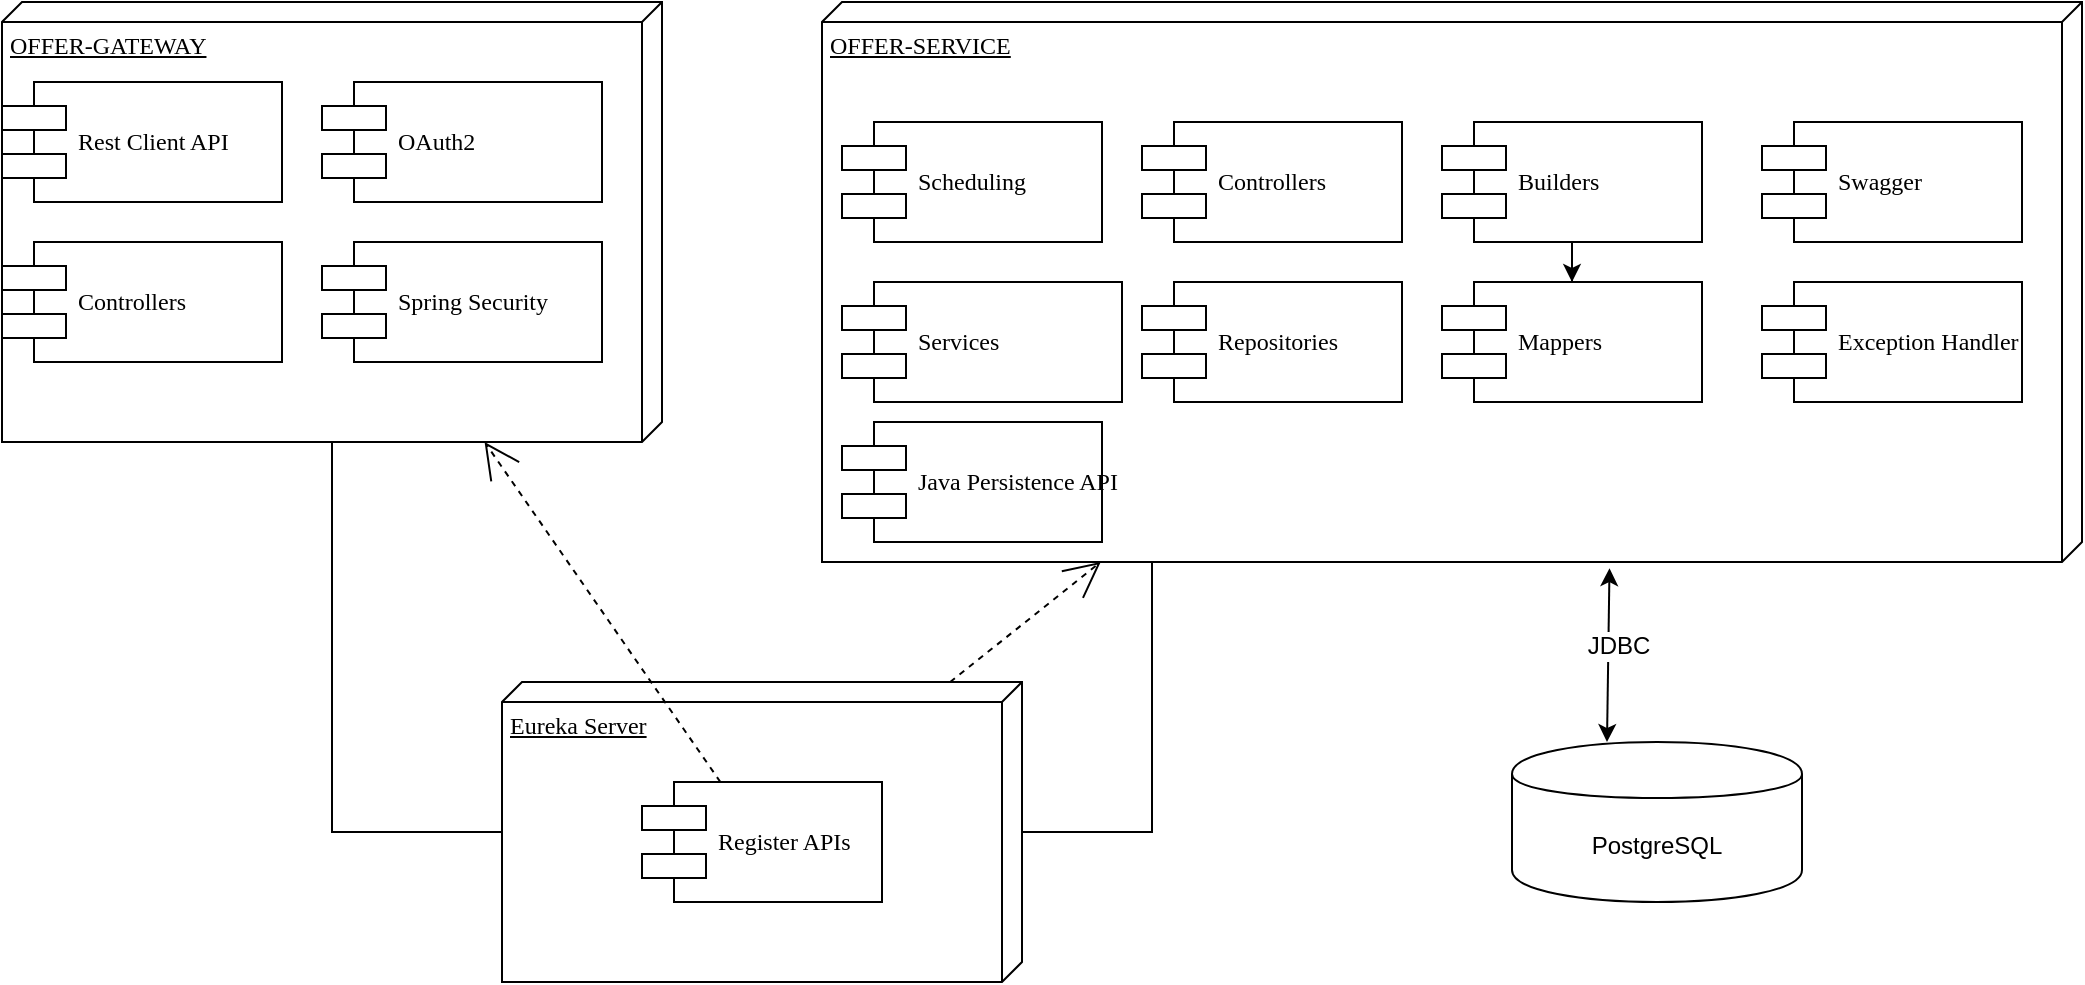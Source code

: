 <mxfile version="12.5.8" type="github"><diagram name="Page-1" id="5f0bae14-7c28-e335-631c-24af17079c00"><mxGraphModel dx="946" dy="545" grid="1" gridSize="10" guides="1" tooltips="1" connect="1" arrows="1" fold="1" page="1" pageScale="1" pageWidth="1100" pageHeight="850" background="#ffffff" math="0" shadow="0"><root><mxCell id="0"/><mxCell id="1" parent="0"/><mxCell id="39150e848f15840c-1" value="OFFER-GATEWAY" style="verticalAlign=top;align=left;spacingTop=8;spacingLeft=2;spacingRight=12;shape=cube;size=10;direction=south;fontStyle=4;html=1;rounded=0;shadow=0;comic=0;labelBackgroundColor=none;strokeWidth=1;fontFamily=Verdana;fontSize=12" parent="1" vertex="1"><mxGeometry x="120" y="70" width="330" height="220" as="geometry"/></mxCell><mxCell id="39150e848f15840c-2" value="OFFER-SERVICE" style="verticalAlign=top;align=left;spacingTop=8;spacingLeft=2;spacingRight=12;shape=cube;size=10;direction=south;fontStyle=4;html=1;rounded=0;shadow=0;comic=0;labelBackgroundColor=none;strokeWidth=1;fontFamily=Verdana;fontSize=12" parent="1" vertex="1"><mxGeometry x="530" y="70" width="630" height="280" as="geometry"/></mxCell><mxCell id="39150e848f15840c-3" value="Eureka Server" style="verticalAlign=top;align=left;spacingTop=8;spacingLeft=2;spacingRight=12;shape=cube;size=10;direction=south;fontStyle=4;html=1;rounded=0;shadow=0;comic=0;labelBackgroundColor=none;strokeWidth=1;fontFamily=Verdana;fontSize=12" parent="1" vertex="1"><mxGeometry x="370" y="410" width="260" height="150" as="geometry"/></mxCell><mxCell id="39150e848f15840c-5" value="Rest Client API" style="shape=component;align=left;spacingLeft=36;rounded=0;shadow=0;comic=0;labelBackgroundColor=none;strokeWidth=1;fontFamily=Verdana;fontSize=12;html=1;" parent="1" vertex="1"><mxGeometry x="120" y="110" width="140" height="60" as="geometry"/></mxCell><mxCell id="39150e848f15840c-7" value="Scheduling" style="shape=component;align=left;spacingLeft=36;rounded=0;shadow=0;comic=0;labelBackgroundColor=none;strokeWidth=1;fontFamily=Verdana;fontSize=12;html=1;" parent="1" vertex="1"><mxGeometry x="540" y="130" width="130" height="60" as="geometry"/></mxCell><mxCell id="39150e848f15840c-10" value="Register APIs" style="shape=component;align=left;spacingLeft=36;rounded=0;shadow=0;comic=0;labelBackgroundColor=none;strokeWidth=1;fontFamily=Verdana;fontSize=12;html=1;" parent="1" vertex="1"><mxGeometry x="440" y="460" width="120" height="60" as="geometry"/></mxCell><mxCell id="39150e848f15840c-11" style="edgeStyle=none;rounded=0;html=1;dashed=1;labelBackgroundColor=none;startArrow=none;startFill=0;startSize=8;endArrow=open;endFill=0;endSize=16;fontFamily=Verdana;fontSize=12;" parent="1" source="39150e848f15840c-10" target="39150e848f15840c-1" edge="1"><mxGeometry relative="1" as="geometry"/></mxCell><mxCell id="39150e848f15840c-12" style="edgeStyle=none;rounded=0;html=1;dashed=1;labelBackgroundColor=none;startArrow=none;startFill=0;startSize=8;endArrow=open;endFill=0;endSize=16;fontFamily=Verdana;fontSize=12;" parent="1" source="39150e848f15840c-3" target="39150e848f15840c-2" edge="1"><mxGeometry relative="1" as="geometry"><mxPoint x="610" y="290" as="targetPoint"/></mxGeometry></mxCell><mxCell id="39150e848f15840c-17" style="edgeStyle=orthogonalEdgeStyle;rounded=0;html=1;labelBackgroundColor=none;startArrow=none;startFill=0;startSize=8;endArrow=none;endFill=0;endSize=16;fontFamily=Verdana;fontSize=12;" parent="1" source="39150e848f15840c-3" target="39150e848f15840c-2" edge="1"><mxGeometry relative="1" as="geometry"><Array as="points"><mxPoint x="695" y="485"/></Array></mxGeometry></mxCell><mxCell id="39150e848f15840c-18" style="edgeStyle=orthogonalEdgeStyle;rounded=0;html=1;labelBackgroundColor=none;startArrow=none;startFill=0;startSize=8;endArrow=none;endFill=0;endSize=16;fontFamily=Verdana;fontSize=12;" parent="1" source="39150e848f15840c-3" target="39150e848f15840c-1" edge="1"><mxGeometry relative="1" as="geometry"><Array as="points"><mxPoint x="285" y="485"/></Array></mxGeometry></mxCell><mxCell id="IkGts5JxdPy_4Iy388Vg-3" value="Controllers" style="shape=component;align=left;spacingLeft=36;rounded=0;shadow=0;comic=0;labelBackgroundColor=none;strokeWidth=1;fontFamily=Verdana;fontSize=12;html=1;" vertex="1" parent="1"><mxGeometry x="690" y="130" width="130" height="60" as="geometry"/></mxCell><mxCell id="IkGts5JxdPy_4Iy388Vg-4" value="Repositories" style="shape=component;align=left;spacingLeft=36;rounded=0;shadow=0;comic=0;labelBackgroundColor=none;strokeWidth=1;fontFamily=Verdana;fontSize=12;html=1;" vertex="1" parent="1"><mxGeometry x="690" y="210" width="130" height="60" as="geometry"/></mxCell><mxCell id="IkGts5JxdPy_4Iy388Vg-5" value="Controllers" style="shape=component;align=left;spacingLeft=36;rounded=0;shadow=0;comic=0;labelBackgroundColor=none;strokeWidth=1;fontFamily=Verdana;fontSize=12;html=1;" vertex="1" parent="1"><mxGeometry x="120" y="190" width="140" height="60" as="geometry"/></mxCell><mxCell id="IkGts5JxdPy_4Iy388Vg-6" value="OAuth2" style="shape=component;align=left;spacingLeft=36;rounded=0;shadow=0;comic=0;labelBackgroundColor=none;strokeWidth=1;fontFamily=Verdana;fontSize=12;html=1;" vertex="1" parent="1"><mxGeometry x="280" y="110" width="140" height="60" as="geometry"/></mxCell><mxCell id="IkGts5JxdPy_4Iy388Vg-7" value="Spring Security" style="shape=component;align=left;spacingLeft=36;rounded=0;shadow=0;comic=0;labelBackgroundColor=none;strokeWidth=1;fontFamily=Verdana;fontSize=12;html=1;" vertex="1" parent="1"><mxGeometry x="280" y="190" width="140" height="60" as="geometry"/></mxCell><mxCell id="IkGts5JxdPy_4Iy388Vg-8" value="Services" style="shape=component;align=left;spacingLeft=36;rounded=0;shadow=0;comic=0;labelBackgroundColor=none;strokeWidth=1;fontFamily=Verdana;fontSize=12;html=1;" vertex="1" parent="1"><mxGeometry x="540" y="210" width="140" height="60" as="geometry"/></mxCell><mxCell id="IkGts5JxdPy_4Iy388Vg-12" value="" style="edgeStyle=orthogonalEdgeStyle;rounded=0;orthogonalLoop=1;jettySize=auto;html=1;" edge="1" parent="1" source="IkGts5JxdPy_4Iy388Vg-10" target="IkGts5JxdPy_4Iy388Vg-11"><mxGeometry relative="1" as="geometry"/></mxCell><mxCell id="IkGts5JxdPy_4Iy388Vg-10" value="Builders" style="shape=component;align=left;spacingLeft=36;rounded=0;shadow=0;comic=0;labelBackgroundColor=none;strokeWidth=1;fontFamily=Verdana;fontSize=12;html=1;" vertex="1" parent="1"><mxGeometry x="840" y="130" width="130" height="60" as="geometry"/></mxCell><mxCell id="IkGts5JxdPy_4Iy388Vg-11" value="Mappers" style="shape=component;align=left;spacingLeft=36;rounded=0;shadow=0;comic=0;labelBackgroundColor=none;strokeWidth=1;fontFamily=Verdana;fontSize=12;html=1;" vertex="1" parent="1"><mxGeometry x="840" y="210" width="130" height="60" as="geometry"/></mxCell><mxCell id="IkGts5JxdPy_4Iy388Vg-13" value="Swagger" style="shape=component;align=left;spacingLeft=36;rounded=0;shadow=0;comic=0;labelBackgroundColor=none;strokeWidth=1;fontFamily=Verdana;fontSize=12;html=1;" vertex="1" parent="1"><mxGeometry x="1000" y="130" width="130" height="60" as="geometry"/></mxCell><mxCell id="IkGts5JxdPy_4Iy388Vg-16" value="Exception Handler" style="shape=component;align=left;spacingLeft=36;rounded=0;shadow=0;comic=0;labelBackgroundColor=none;strokeWidth=1;fontFamily=Verdana;fontSize=12;html=1;" vertex="1" parent="1"><mxGeometry x="1000" y="210" width="130" height="60" as="geometry"/></mxCell><mxCell id="IkGts5JxdPy_4Iy388Vg-17" value="Java Persistence API" style="shape=component;align=left;spacingLeft=36;rounded=0;shadow=0;comic=0;labelBackgroundColor=none;strokeWidth=1;fontFamily=Verdana;fontSize=12;html=1;" vertex="1" parent="1"><mxGeometry x="540" y="280" width="130" height="60" as="geometry"/></mxCell><mxCell id="IkGts5JxdPy_4Iy388Vg-18" value="PostgreSQL" style="shape=cylinder;whiteSpace=wrap;html=1;boundedLbl=1;backgroundOutline=1;" vertex="1" parent="1"><mxGeometry x="875" y="440" width="145" height="80" as="geometry"/></mxCell><mxCell id="IkGts5JxdPy_4Iy388Vg-19" value="" style="endArrow=classic;startArrow=classic;html=1;entryX=1.011;entryY=0.375;entryDx=0;entryDy=0;entryPerimeter=0;" edge="1" parent="1" target="39150e848f15840c-2"><mxGeometry width="50" height="50" relative="1" as="geometry"><mxPoint x="922.5" y="440" as="sourcePoint"/><mxPoint x="972.5" y="390" as="targetPoint"/></mxGeometry></mxCell><mxCell id="IkGts5JxdPy_4Iy388Vg-20" value="JDBC" style="text;html=1;align=center;verticalAlign=middle;resizable=0;points=[];labelBackgroundColor=#ffffff;" vertex="1" connectable="0" parent="IkGts5JxdPy_4Iy388Vg-19"><mxGeometry x="0.106" y="-5" relative="1" as="geometry"><mxPoint as="offset"/></mxGeometry></mxCell></root></mxGraphModel></diagram></mxfile>